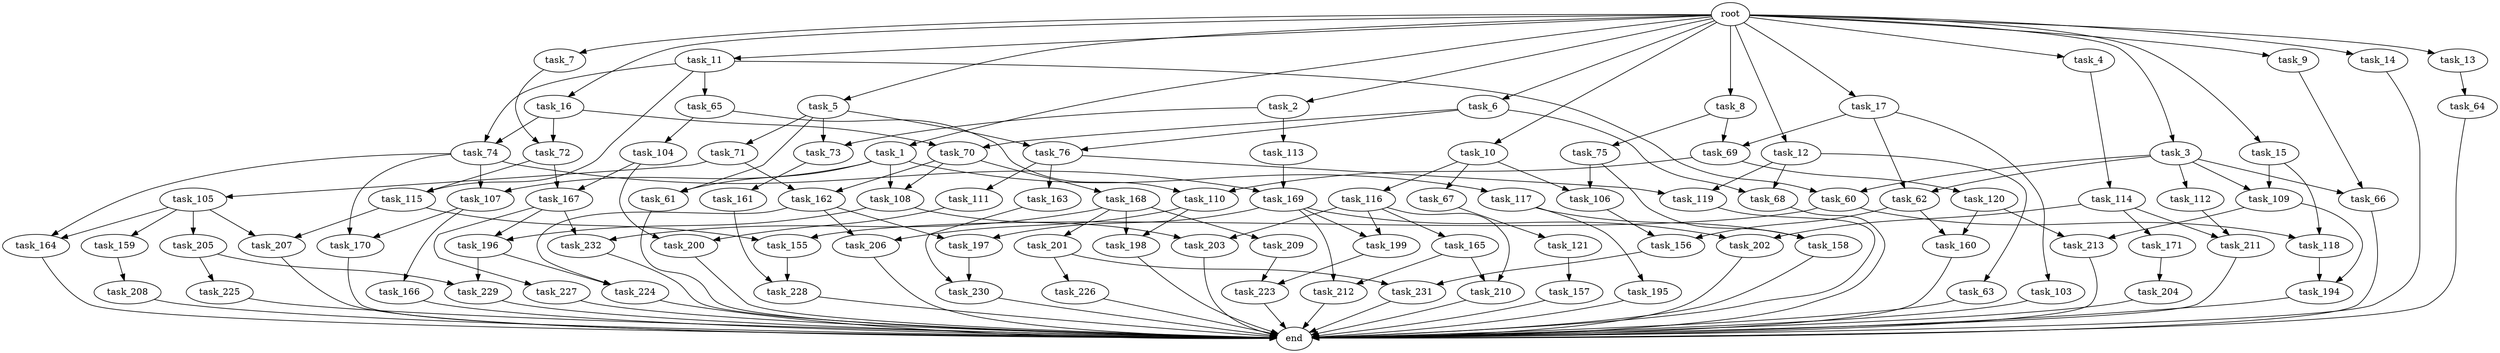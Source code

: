 digraph G {
  task_207 [size="618475290.624000"];
  task_16 [size="1.024000"];
  root [size="0.000000"];
  task_227 [size="137438953.472000"];
  task_212 [size="429496729.600000"];
  task_168 [size="34359738.368000"];
  task_115 [size="893353197.568000"];
  task_158 [size="635655159.808000"];
  task_12 [size="1.024000"];
  task_119 [size="910533066.752000"];
  task_13 [size="1.024000"];
  task_11 [size="1.024000"];
  task_113 [size="309237645.312000"];
  task_68 [size="429496729.600000"];
  task_111 [size="695784701.952000"];
  task_117 [size="77309411.328000"];
  task_162 [size="68719476.736000"];
  task_205 [size="309237645.312000"];
  task_228 [size="1408749273.088000"];
  task_62 [size="687194767.360000"];
  task_8 [size="1.024000"];
  task_6 [size="1.024000"];
  task_108 [size="111669149.696000"];
  task_156 [size="730144440.320000"];
  task_72 [size="386547056.640000"];
  task_200 [size="343597383.680000"];
  task_5 [size="1.024000"];
  task_63 [size="214748364.800000"];
  task_229 [size="1168231104.512000"];
  task_202 [size="910533066.752000"];
  task_104 [size="549755813.888000"];
  task_231 [size="111669149.696000"];
  task_7 [size="1.024000"];
  task_74 [size="111669149.696000"];
  task_118 [size="171798691.840000"];
  task_232 [size="833223655.424000"];
  task_106 [size="910533066.752000"];
  task_157 [size="214748364.800000"];
  task_198 [size="910533066.752000"];
  task_203 [size="996432412.672000"];
  task_155 [size="446676598.784000"];
  task_210 [size="352187318.272000"];
  task_165 [size="137438953.472000"];
  task_209 [size="695784701.952000"];
  task_110 [size="687194767.360000"];
  task_66 [size="858993459.200000"];
  task_4 [size="1.024000"];
  task_103 [size="137438953.472000"];
  task_159 [size="309237645.312000"];
  task_112 [size="549755813.888000"];
  task_199 [size="352187318.272000"];
  task_65 [size="34359738.368000"];
  task_69 [size="833223655.424000"];
  task_73 [size="1168231104.512000"];
  task_76 [size="1073741824.000000"];
  task_211 [size="1116691496.960000"];
  task_61 [size="936302870.528000"];
  task_107 [size="292057776.128000"];
  task_208 [size="695784701.952000"];
  task_114 [size="77309411.328000"];
  task_10 [size="1.024000"];
  task_225 [size="858993459.200000"];
  task_213 [size="1005022347.264000"];
  task_14 [size="1.024000"];
  task_163 [size="695784701.952000"];
  task_1 [size="1.024000"];
  task_223 [size="274877906.944000"];
  task_230 [size="386547056.640000"];
  task_75 [size="695784701.952000"];
  task_64 [size="549755813.888000"];
  task_121 [size="34359738.368000"];
  task_15 [size="1.024000"];
  task_169 [size="429496729.600000"];
  end [size="0.000000"];
  task_164 [size="523986010.112000"];
  task_167 [size="1168231104.512000"];
  task_196 [size="996432412.672000"];
  task_70 [size="292057776.128000"];
  task_160 [size="1005022347.264000"];
  task_3 [size="1.024000"];
  task_170 [size="764504178.688000"];
  task_71 [size="858993459.200000"];
  task_197 [size="352187318.272000"];
  task_105 [size="34359738.368000"];
  task_201 [size="695784701.952000"];
  task_194 [size="1168231104.512000"];
  task_109 [size="584115552.256000"];
  task_60 [size="584115552.256000"];
  task_9 [size="1.024000"];
  task_120 [size="137438953.472000"];
  task_2 [size="1.024000"];
  task_67 [size="695784701.952000"];
  task_161 [size="77309411.328000"];
  task_17 [size="1.024000"];
  task_204 [size="858993459.200000"];
  task_195 [size="420906795.008000"];
  task_226 [size="34359738.368000"];
  task_166 [size="549755813.888000"];
  task_224 [size="446676598.784000"];
  task_116 [size="695784701.952000"];
  task_171 [size="695784701.952000"];
  task_206 [size="352187318.272000"];

  task_207 -> end [size="1.000000"];
  task_16 -> task_70 [size="75497472.000000"];
  task_16 -> task_74 [size="75497472.000000"];
  task_16 -> task_72 [size="75497472.000000"];
  root -> task_2 [size="1.000000"];
  root -> task_7 [size="1.000000"];
  root -> task_5 [size="1.000000"];
  root -> task_11 [size="1.000000"];
  root -> task_10 [size="1.000000"];
  root -> task_16 [size="1.000000"];
  root -> task_4 [size="1.000000"];
  root -> task_17 [size="1.000000"];
  root -> task_3 [size="1.000000"];
  root -> task_13 [size="1.000000"];
  root -> task_9 [size="1.000000"];
  root -> task_6 [size="1.000000"];
  root -> task_14 [size="1.000000"];
  root -> task_8 [size="1.000000"];
  root -> task_12 [size="1.000000"];
  root -> task_15 [size="1.000000"];
  root -> task_1 [size="1.000000"];
  task_227 -> end [size="1.000000"];
  task_212 -> end [size="1.000000"];
  task_168 -> task_209 [size="679477248.000000"];
  task_168 -> task_201 [size="679477248.000000"];
  task_168 -> task_198 [size="679477248.000000"];
  task_168 -> task_232 [size="679477248.000000"];
  task_115 -> task_207 [size="301989888.000000"];
  task_115 -> task_155 [size="301989888.000000"];
  task_158 -> end [size="1.000000"];
  task_12 -> task_119 [size="209715200.000000"];
  task_12 -> task_68 [size="209715200.000000"];
  task_12 -> task_63 [size="209715200.000000"];
  task_119 -> end [size="1.000000"];
  task_13 -> task_64 [size="536870912.000000"];
  task_11 -> task_74 [size="33554432.000000"];
  task_11 -> task_60 [size="33554432.000000"];
  task_11 -> task_115 [size="33554432.000000"];
  task_11 -> task_65 [size="33554432.000000"];
  task_113 -> task_169 [size="209715200.000000"];
  task_68 -> end [size="1.000000"];
  task_111 -> task_200 [size="33554432.000000"];
  task_117 -> task_158 [size="411041792.000000"];
  task_117 -> task_195 [size="411041792.000000"];
  task_162 -> task_224 [size="134217728.000000"];
  task_162 -> task_197 [size="134217728.000000"];
  task_162 -> task_206 [size="134217728.000000"];
  task_205 -> task_229 [size="838860800.000000"];
  task_205 -> task_225 [size="838860800.000000"];
  task_228 -> end [size="1.000000"];
  task_62 -> task_156 [size="301989888.000000"];
  task_62 -> task_160 [size="301989888.000000"];
  task_8 -> task_75 [size="679477248.000000"];
  task_8 -> task_69 [size="679477248.000000"];
  task_6 -> task_70 [size="209715200.000000"];
  task_6 -> task_68 [size="209715200.000000"];
  task_6 -> task_76 [size="209715200.000000"];
  task_108 -> task_203 [size="838860800.000000"];
  task_108 -> task_196 [size="838860800.000000"];
  task_156 -> task_231 [size="75497472.000000"];
  task_72 -> task_115 [size="838860800.000000"];
  task_72 -> task_167 [size="838860800.000000"];
  task_200 -> end [size="1.000000"];
  task_5 -> task_71 [size="838860800.000000"];
  task_5 -> task_61 [size="838860800.000000"];
  task_5 -> task_73 [size="838860800.000000"];
  task_5 -> task_76 [size="838860800.000000"];
  task_63 -> end [size="1.000000"];
  task_229 -> end [size="1.000000"];
  task_202 -> end [size="1.000000"];
  task_104 -> task_200 [size="301989888.000000"];
  task_104 -> task_167 [size="301989888.000000"];
  task_231 -> end [size="1.000000"];
  task_7 -> task_72 [size="301989888.000000"];
  task_74 -> task_164 [size="209715200.000000"];
  task_74 -> task_107 [size="209715200.000000"];
  task_74 -> task_170 [size="209715200.000000"];
  task_74 -> task_169 [size="209715200.000000"];
  task_118 -> task_194 [size="838860800.000000"];
  task_232 -> end [size="1.000000"];
  task_106 -> task_156 [size="411041792.000000"];
  task_157 -> end [size="1.000000"];
  task_198 -> end [size="1.000000"];
  task_203 -> end [size="1.000000"];
  task_155 -> task_228 [size="838860800.000000"];
  task_210 -> end [size="1.000000"];
  task_165 -> task_212 [size="209715200.000000"];
  task_165 -> task_210 [size="209715200.000000"];
  task_209 -> task_223 [size="134217728.000000"];
  task_110 -> task_198 [size="209715200.000000"];
  task_110 -> task_206 [size="209715200.000000"];
  task_66 -> end [size="1.000000"];
  task_4 -> task_114 [size="75497472.000000"];
  task_103 -> end [size="1.000000"];
  task_159 -> task_208 [size="679477248.000000"];
  task_112 -> task_211 [size="411041792.000000"];
  task_199 -> task_223 [size="134217728.000000"];
  task_65 -> task_104 [size="536870912.000000"];
  task_65 -> task_110 [size="536870912.000000"];
  task_69 -> task_120 [size="134217728.000000"];
  task_69 -> task_110 [size="134217728.000000"];
  task_73 -> task_161 [size="75497472.000000"];
  task_76 -> task_111 [size="679477248.000000"];
  task_76 -> task_119 [size="679477248.000000"];
  task_76 -> task_163 [size="679477248.000000"];
  task_211 -> end [size="1.000000"];
  task_61 -> end [size="1.000000"];
  task_107 -> task_166 [size="536870912.000000"];
  task_107 -> task_170 [size="536870912.000000"];
  task_208 -> end [size="1.000000"];
  task_114 -> task_202 [size="679477248.000000"];
  task_114 -> task_211 [size="679477248.000000"];
  task_114 -> task_171 [size="679477248.000000"];
  task_10 -> task_67 [size="679477248.000000"];
  task_10 -> task_116 [size="679477248.000000"];
  task_10 -> task_106 [size="679477248.000000"];
  task_225 -> end [size="1.000000"];
  task_213 -> end [size="1.000000"];
  task_14 -> end [size="1.000000"];
  task_163 -> task_230 [size="75497472.000000"];
  task_1 -> task_108 [size="75497472.000000"];
  task_1 -> task_61 [size="75497472.000000"];
  task_1 -> task_117 [size="75497472.000000"];
  task_1 -> task_107 [size="75497472.000000"];
  task_223 -> end [size="1.000000"];
  task_230 -> end [size="1.000000"];
  task_75 -> task_106 [size="209715200.000000"];
  task_75 -> task_158 [size="209715200.000000"];
  task_64 -> end [size="1.000000"];
  task_121 -> task_157 [size="209715200.000000"];
  task_15 -> task_118 [size="33554432.000000"];
  task_15 -> task_109 [size="33554432.000000"];
  task_169 -> task_202 [size="209715200.000000"];
  task_169 -> task_212 [size="209715200.000000"];
  task_169 -> task_197 [size="209715200.000000"];
  task_169 -> task_199 [size="209715200.000000"];
  task_164 -> end [size="1.000000"];
  task_167 -> task_232 [size="134217728.000000"];
  task_167 -> task_196 [size="134217728.000000"];
  task_167 -> task_227 [size="134217728.000000"];
  task_196 -> task_229 [size="301989888.000000"];
  task_196 -> task_224 [size="301989888.000000"];
  task_70 -> task_108 [size="33554432.000000"];
  task_70 -> task_162 [size="33554432.000000"];
  task_70 -> task_168 [size="33554432.000000"];
  task_160 -> end [size="1.000000"];
  task_3 -> task_66 [size="536870912.000000"];
  task_3 -> task_62 [size="536870912.000000"];
  task_3 -> task_60 [size="536870912.000000"];
  task_3 -> task_112 [size="536870912.000000"];
  task_3 -> task_109 [size="536870912.000000"];
  task_170 -> end [size="1.000000"];
  task_71 -> task_162 [size="33554432.000000"];
  task_71 -> task_105 [size="33554432.000000"];
  task_197 -> task_230 [size="301989888.000000"];
  task_105 -> task_205 [size="301989888.000000"];
  task_105 -> task_159 [size="301989888.000000"];
  task_105 -> task_164 [size="301989888.000000"];
  task_105 -> task_207 [size="301989888.000000"];
  task_201 -> task_226 [size="33554432.000000"];
  task_201 -> task_231 [size="33554432.000000"];
  task_194 -> end [size="1.000000"];
  task_109 -> task_213 [size="301989888.000000"];
  task_109 -> task_194 [size="301989888.000000"];
  task_60 -> task_118 [size="134217728.000000"];
  task_60 -> task_155 [size="134217728.000000"];
  task_9 -> task_66 [size="301989888.000000"];
  task_120 -> task_160 [size="679477248.000000"];
  task_120 -> task_213 [size="679477248.000000"];
  task_2 -> task_113 [size="301989888.000000"];
  task_2 -> task_73 [size="301989888.000000"];
  task_67 -> task_121 [size="33554432.000000"];
  task_161 -> task_228 [size="536870912.000000"];
  task_17 -> task_62 [size="134217728.000000"];
  task_17 -> task_103 [size="134217728.000000"];
  task_17 -> task_69 [size="134217728.000000"];
  task_204 -> end [size="1.000000"];
  task_195 -> end [size="1.000000"];
  task_226 -> end [size="1.000000"];
  task_166 -> end [size="1.000000"];
  task_224 -> end [size="1.000000"];
  task_116 -> task_203 [size="134217728.000000"];
  task_116 -> task_210 [size="134217728.000000"];
  task_116 -> task_165 [size="134217728.000000"];
  task_116 -> task_199 [size="134217728.000000"];
  task_171 -> task_204 [size="838860800.000000"];
  task_206 -> end [size="1.000000"];
}
